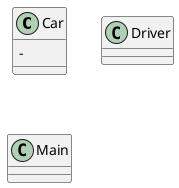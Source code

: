 @startuml
'https://plantuml.com/object-diagram

class Car
class Driver
class Main

Car : -


@enduml

